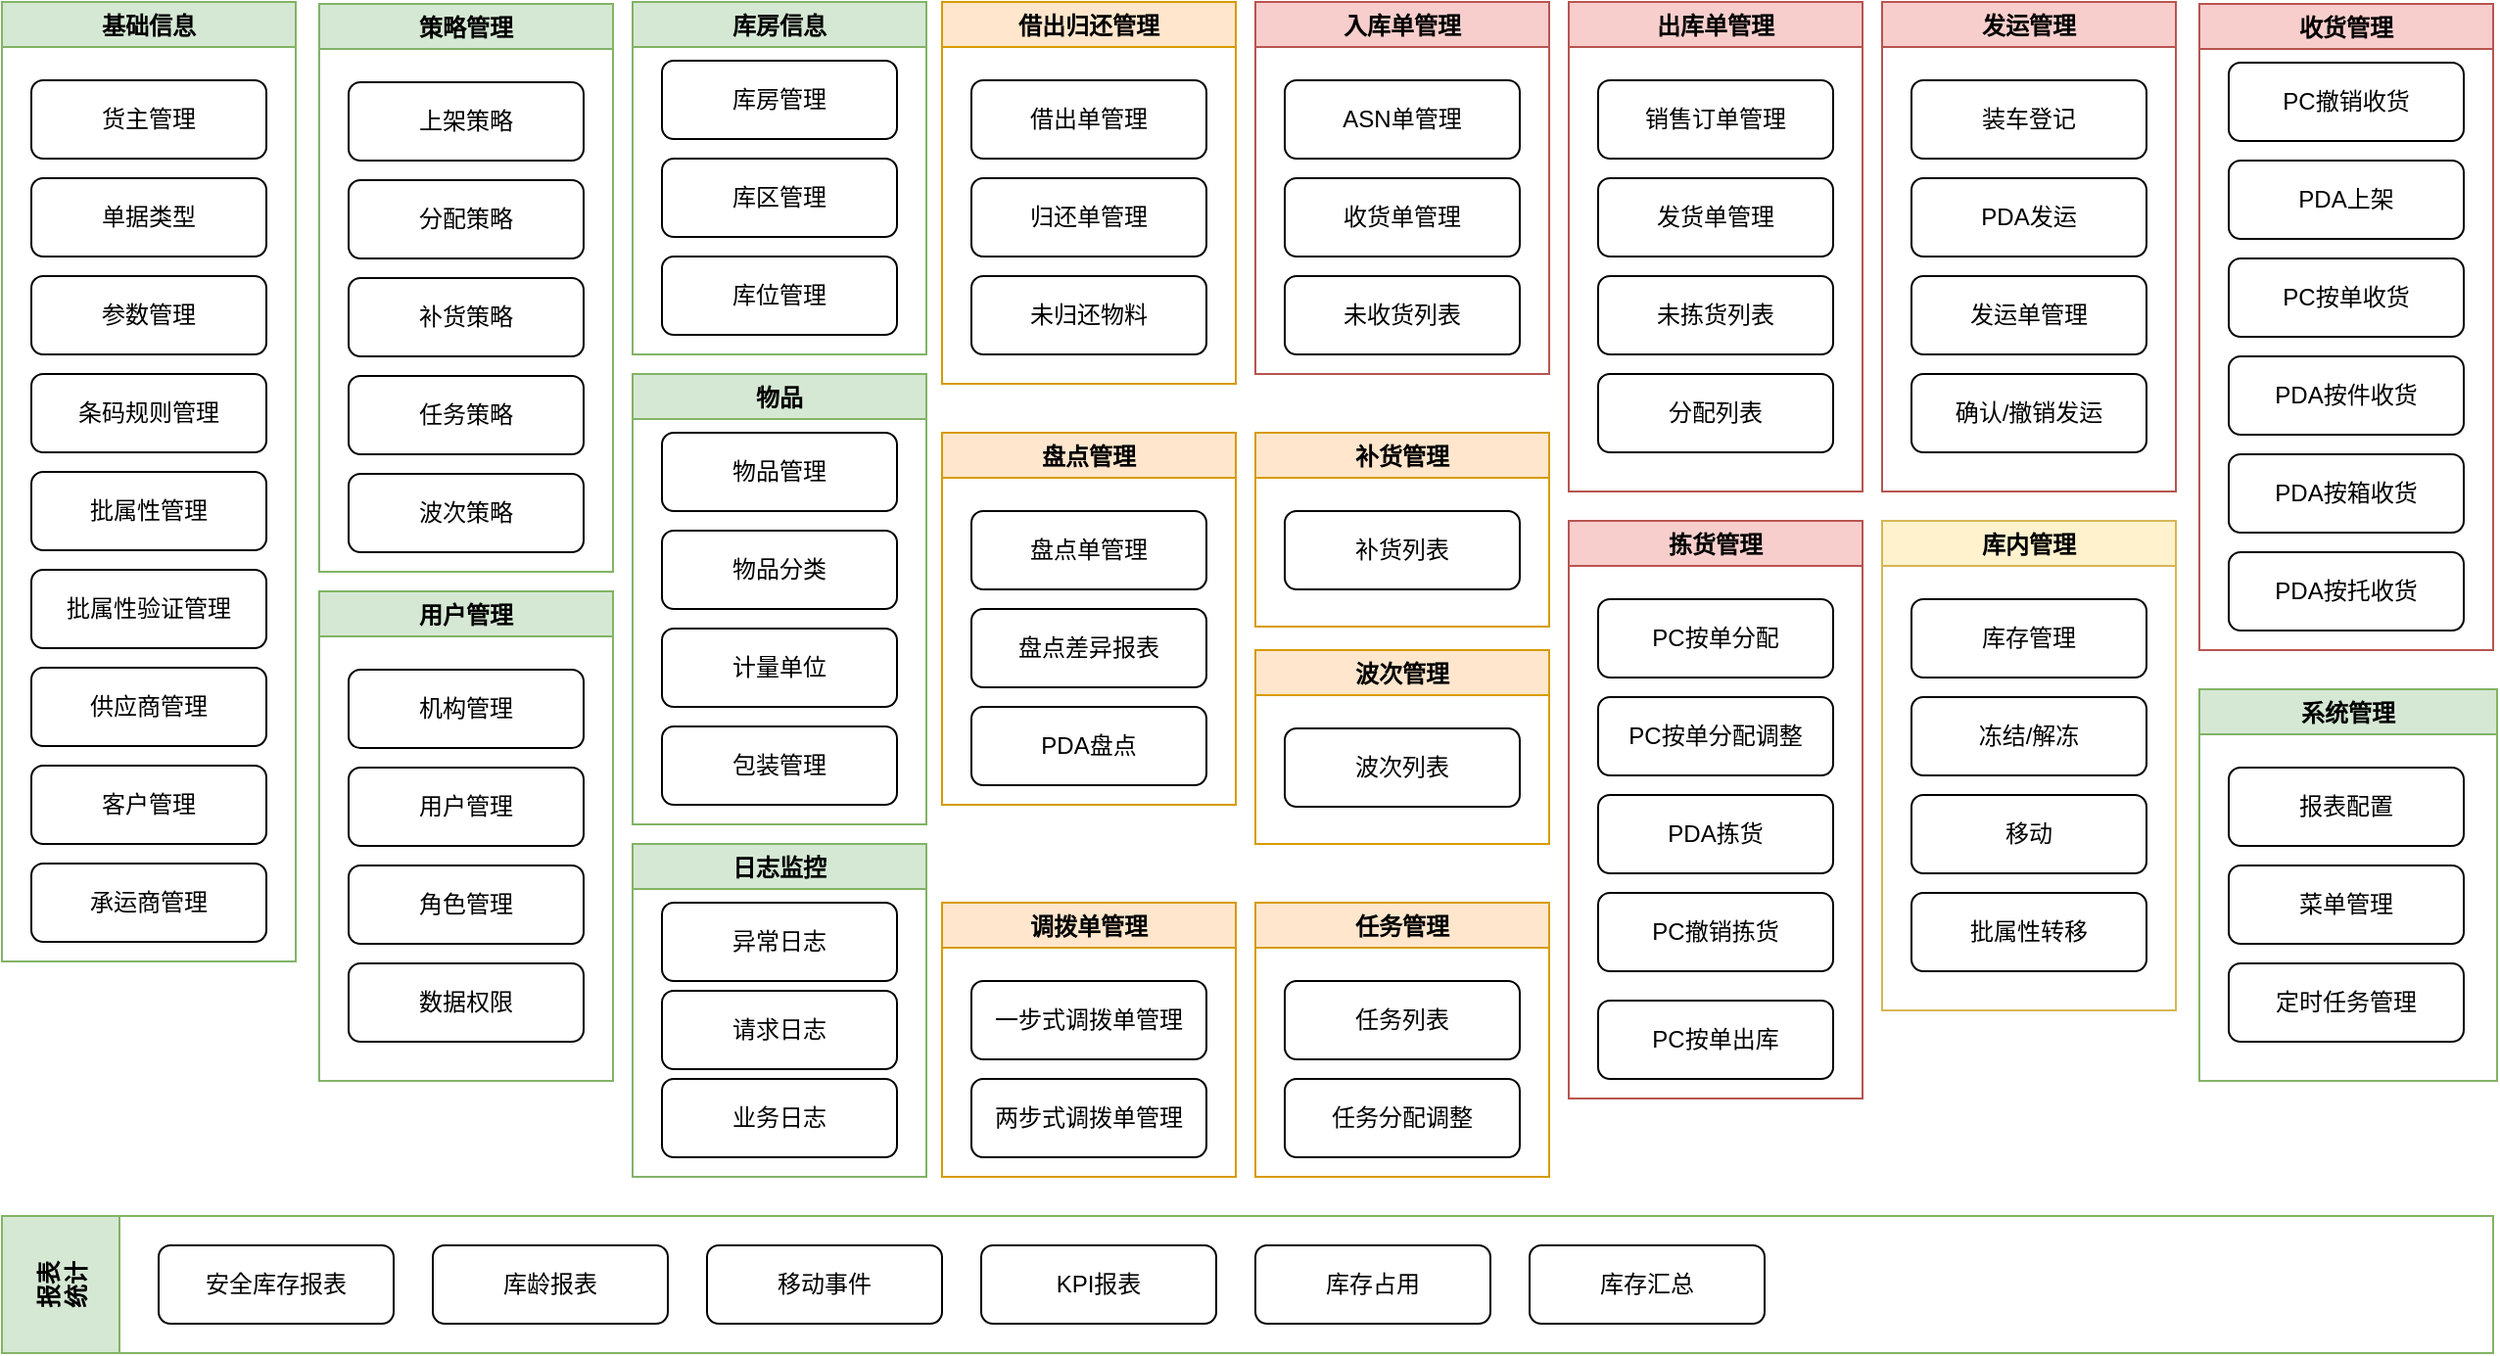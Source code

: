 <mxfile>
    <diagram id="s8lvzymr_ZeLJL17kS1v" name="第 1 页">
        <mxGraphModel dx="-93" dy="790" grid="1" gridSize="10" guides="1" tooltips="1" connect="1" arrows="1" fold="1" page="1" pageScale="1" pageWidth="1200" pageHeight="1600" math="0" shadow="0">
            <root>
                <mxCell id="0"/>
                <mxCell id="1" parent="0"/>
                <mxCell id="2" value="基础信息" style="swimlane;startSize=23;fillColor=#d5e8d4;strokeColor=#82b366;" vertex="1" parent="1">
                    <mxGeometry x="1278" y="160" width="150" height="490" as="geometry"/>
                </mxCell>
                <mxCell id="3" value="货主管理" style="rounded=1;whiteSpace=wrap;html=1;horizontal=1;align=center;verticalAlign=middle;" vertex="1" parent="2">
                    <mxGeometry x="15" y="40" width="120" height="40" as="geometry"/>
                </mxCell>
                <mxCell id="4" value="单据类型" style="rounded=1;whiteSpace=wrap;html=1;horizontal=1;align=center;verticalAlign=middle;" vertex="1" parent="2">
                    <mxGeometry x="15" y="90" width="120" height="40" as="geometry"/>
                </mxCell>
                <mxCell id="5" value="参数管理" style="rounded=1;whiteSpace=wrap;html=1;horizontal=1;align=center;verticalAlign=middle;" vertex="1" parent="2">
                    <mxGeometry x="15" y="140" width="120" height="40" as="geometry"/>
                </mxCell>
                <mxCell id="6" value="条码规则管理" style="rounded=1;whiteSpace=wrap;html=1;horizontal=1;align=center;verticalAlign=middle;" vertex="1" parent="2">
                    <mxGeometry x="15" y="190" width="120" height="40" as="geometry"/>
                </mxCell>
                <mxCell id="7" value="供应商管理" style="rounded=1;whiteSpace=wrap;html=1;horizontal=1;align=center;verticalAlign=middle;" vertex="1" parent="2">
                    <mxGeometry x="15" y="340" width="120" height="40" as="geometry"/>
                </mxCell>
                <mxCell id="8" value="批属性管理" style="rounded=1;whiteSpace=wrap;html=1;horizontal=1;align=center;verticalAlign=middle;" vertex="1" parent="2">
                    <mxGeometry x="15" y="240" width="120" height="40" as="geometry"/>
                </mxCell>
                <mxCell id="9" value="批属性验证管理" style="rounded=1;whiteSpace=wrap;html=1;horizontal=1;align=center;verticalAlign=middle;" vertex="1" parent="2">
                    <mxGeometry x="15" y="290" width="120" height="40" as="geometry"/>
                </mxCell>
                <mxCell id="10" value="客户管理" style="rounded=1;whiteSpace=wrap;html=1;horizontal=1;align=center;verticalAlign=middle;" vertex="1" parent="2">
                    <mxGeometry x="15" y="390" width="120" height="40" as="geometry"/>
                </mxCell>
                <mxCell id="11" value="承运商管理" style="rounded=1;whiteSpace=wrap;html=1;horizontal=1;align=center;verticalAlign=middle;" vertex="1" parent="2">
                    <mxGeometry x="15" y="440" width="120" height="40" as="geometry"/>
                </mxCell>
                <mxCell id="12" value="库房信息" style="swimlane;startSize=23;fillColor=#d5e8d4;strokeColor=#82b366;" vertex="1" parent="1">
                    <mxGeometry x="1600" y="160" width="150" height="180" as="geometry"/>
                </mxCell>
                <mxCell id="13" value="库房管理" style="rounded=1;whiteSpace=wrap;html=1;horizontal=1;align=center;verticalAlign=middle;" vertex="1" parent="12">
                    <mxGeometry x="15" y="30" width="120" height="40" as="geometry"/>
                </mxCell>
                <mxCell id="14" value="库区管理" style="rounded=1;whiteSpace=wrap;html=1;horizontal=1;align=center;verticalAlign=middle;" vertex="1" parent="12">
                    <mxGeometry x="15" y="80" width="120" height="40" as="geometry"/>
                </mxCell>
                <mxCell id="15" value="库位管理" style="rounded=1;whiteSpace=wrap;html=1;horizontal=1;align=center;verticalAlign=middle;" vertex="1" parent="12">
                    <mxGeometry x="15" y="130" width="120" height="40" as="geometry"/>
                </mxCell>
                <mxCell id="16" value="系统管理" style="swimlane;startSize=23;fillColor=#d5e8d4;strokeColor=#82b366;" vertex="1" parent="1">
                    <mxGeometry x="2400" y="511" width="152" height="200" as="geometry">
                        <mxRectangle x="1480" y="380" width="60" height="23" as="alternateBounds"/>
                    </mxGeometry>
                </mxCell>
                <mxCell id="17" value="报表配置" style="rounded=1;whiteSpace=wrap;html=1;horizontal=1;align=center;verticalAlign=middle;" vertex="1" parent="16">
                    <mxGeometry x="15" y="40" width="120" height="40" as="geometry"/>
                </mxCell>
                <mxCell id="18" value="菜单管理" style="rounded=1;whiteSpace=wrap;html=1;horizontal=1;align=center;verticalAlign=middle;" vertex="1" parent="16">
                    <mxGeometry x="15" y="90" width="120" height="40" as="geometry"/>
                </mxCell>
                <mxCell id="19" value="定时任务管理" style="rounded=1;whiteSpace=wrap;html=1;horizontal=1;align=center;verticalAlign=middle;" vertex="1" parent="16">
                    <mxGeometry x="15" y="140" width="120" height="40" as="geometry"/>
                </mxCell>
                <mxCell id="20" value="用户管理" style="swimlane;startSize=23;fillColor=#d5e8d4;strokeColor=#82b366;" vertex="1" parent="1">
                    <mxGeometry x="1440" y="461" width="150" height="250" as="geometry">
                        <mxRectangle x="1480" y="380" width="60" height="23" as="alternateBounds"/>
                    </mxGeometry>
                </mxCell>
                <mxCell id="21" value="机构管理" style="rounded=1;whiteSpace=wrap;html=1;horizontal=1;align=center;verticalAlign=middle;" vertex="1" parent="20">
                    <mxGeometry x="15" y="40" width="120" height="40" as="geometry"/>
                </mxCell>
                <mxCell id="22" value="用户管理" style="rounded=1;whiteSpace=wrap;html=1;horizontal=1;align=center;verticalAlign=middle;" vertex="1" parent="20">
                    <mxGeometry x="15" y="90" width="120" height="40" as="geometry"/>
                </mxCell>
                <mxCell id="23" value="角色管理" style="rounded=1;whiteSpace=wrap;html=1;horizontal=1;align=center;verticalAlign=middle;" vertex="1" parent="20">
                    <mxGeometry x="15" y="140" width="120" height="40" as="geometry"/>
                </mxCell>
                <mxCell id="24" value="数据权限" style="rounded=1;whiteSpace=wrap;html=1;horizontal=1;align=center;verticalAlign=middle;" vertex="1" parent="20">
                    <mxGeometry x="15" y="190" width="120" height="40" as="geometry"/>
                </mxCell>
                <mxCell id="25" value="物品" style="swimlane;startSize=23;fillColor=#d5e8d4;strokeColor=#82b366;" vertex="1" parent="1">
                    <mxGeometry x="1600" y="350" width="150" height="230" as="geometry">
                        <mxRectangle x="1480" y="380" width="60" height="23" as="alternateBounds"/>
                    </mxGeometry>
                </mxCell>
                <mxCell id="26" value="物品管理" style="rounded=1;whiteSpace=wrap;html=1;horizontal=1;align=center;verticalAlign=middle;" vertex="1" parent="25">
                    <mxGeometry x="15" y="30" width="120" height="40" as="geometry"/>
                </mxCell>
                <mxCell id="27" value="物品分类" style="rounded=1;whiteSpace=wrap;html=1;horizontal=1;align=center;verticalAlign=middle;" vertex="1" parent="25">
                    <mxGeometry x="15" y="80" width="120" height="40" as="geometry"/>
                </mxCell>
                <mxCell id="28" value="计量单位" style="rounded=1;whiteSpace=wrap;html=1;horizontal=1;align=center;verticalAlign=middle;" vertex="1" parent="25">
                    <mxGeometry x="15" y="130" width="120" height="40" as="geometry"/>
                </mxCell>
                <mxCell id="29" value="包装管理" style="rounded=1;whiteSpace=wrap;html=1;horizontal=1;align=center;verticalAlign=middle;" vertex="1" parent="25">
                    <mxGeometry x="15" y="180" width="120" height="40" as="geometry"/>
                </mxCell>
                <mxCell id="30" value="日志监控" style="swimlane;startSize=23;fillColor=#d5e8d4;strokeColor=#82b366;" vertex="1" parent="1">
                    <mxGeometry x="1600" y="590" width="150" height="170" as="geometry">
                        <mxRectangle x="1438" y="590" width="60" height="23" as="alternateBounds"/>
                    </mxGeometry>
                </mxCell>
                <mxCell id="31" value="异常日志" style="rounded=1;whiteSpace=wrap;html=1;horizontal=1;align=center;verticalAlign=middle;" vertex="1" parent="30">
                    <mxGeometry x="15" y="30" width="120" height="40" as="geometry"/>
                </mxCell>
                <mxCell id="32" value="请求日志" style="rounded=1;whiteSpace=wrap;html=1;horizontal=1;align=center;verticalAlign=middle;" vertex="1" parent="30">
                    <mxGeometry x="15" y="75" width="120" height="40" as="geometry"/>
                </mxCell>
                <mxCell id="33" value="业务日志" style="rounded=1;whiteSpace=wrap;html=1;horizontal=1;align=center;verticalAlign=middle;" vertex="1" parent="30">
                    <mxGeometry x="15" y="120" width="120" height="40" as="geometry"/>
                </mxCell>
                <mxCell id="34" value="入库单管理" style="swimlane;startSize=23;fillColor=#f8cecc;strokeColor=#b85450;" vertex="1" parent="1">
                    <mxGeometry x="1918" y="160" width="150" height="190" as="geometry">
                        <mxRectangle x="1480" y="380" width="60" height="23" as="alternateBounds"/>
                    </mxGeometry>
                </mxCell>
                <mxCell id="35" value="ASN单管理" style="rounded=1;whiteSpace=wrap;html=1;horizontal=1;align=center;verticalAlign=middle;" vertex="1" parent="34">
                    <mxGeometry x="15" y="40" width="120" height="40" as="geometry"/>
                </mxCell>
                <mxCell id="36" value="收货单管理" style="rounded=1;whiteSpace=wrap;html=1;horizontal=1;align=center;verticalAlign=middle;" vertex="1" parent="34">
                    <mxGeometry x="15" y="90" width="120" height="40" as="geometry"/>
                </mxCell>
                <mxCell id="37" value="未收货列表" style="rounded=1;whiteSpace=wrap;html=1;horizontal=1;align=center;verticalAlign=middle;" vertex="1" parent="34">
                    <mxGeometry x="15" y="140" width="120" height="40" as="geometry"/>
                </mxCell>
                <mxCell id="38" value="收货管理" style="swimlane;startSize=23;fillColor=#f8cecc;strokeColor=#b85450;" vertex="1" parent="1">
                    <mxGeometry x="2400" y="161" width="150" height="330" as="geometry">
                        <mxRectangle x="1480" y="380" width="60" height="23" as="alternateBounds"/>
                    </mxGeometry>
                </mxCell>
                <mxCell id="39" value="PDA按件收货" style="rounded=1;whiteSpace=wrap;html=1;horizontal=1;align=center;verticalAlign=middle;" vertex="1" parent="38">
                    <mxGeometry x="15" y="180" width="120" height="40" as="geometry"/>
                </mxCell>
                <mxCell id="40" value="PC撤销收货" style="rounded=1;whiteSpace=wrap;html=1;horizontal=1;align=center;verticalAlign=middle;" vertex="1" parent="38">
                    <mxGeometry x="15" y="30" width="120" height="40" as="geometry"/>
                </mxCell>
                <mxCell id="41" value="PDA上架" style="rounded=1;whiteSpace=wrap;html=1;horizontal=1;align=center;verticalAlign=middle;" vertex="1" parent="38">
                    <mxGeometry x="15" y="80" width="120" height="40" as="geometry"/>
                </mxCell>
                <mxCell id="42" value="PC按单收货" style="rounded=1;whiteSpace=wrap;html=1;horizontal=1;align=center;verticalAlign=middle;" vertex="1" parent="38">
                    <mxGeometry x="15" y="130" width="120" height="40" as="geometry"/>
                </mxCell>
                <mxCell id="43" value="PDA按箱收货" style="rounded=1;whiteSpace=wrap;html=1;horizontal=1;align=center;verticalAlign=middle;" vertex="1" parent="38">
                    <mxGeometry x="15" y="230" width="120" height="40" as="geometry"/>
                </mxCell>
                <mxCell id="44" value="PDA按托收货" style="rounded=1;whiteSpace=wrap;html=1;horizontal=1;align=center;verticalAlign=middle;" vertex="1" parent="38">
                    <mxGeometry x="15" y="280" width="120" height="40" as="geometry"/>
                </mxCell>
                <mxCell id="45" value="出库单管理" style="swimlane;startSize=23;fillColor=#f8cecc;strokeColor=#b85450;" vertex="1" parent="1">
                    <mxGeometry x="2078" y="160" width="150" height="250" as="geometry">
                        <mxRectangle x="1480" y="380" width="60" height="23" as="alternateBounds"/>
                    </mxGeometry>
                </mxCell>
                <mxCell id="46" value="销售订单管理" style="rounded=1;whiteSpace=wrap;html=1;horizontal=1;align=center;verticalAlign=middle;" vertex="1" parent="45">
                    <mxGeometry x="15" y="40" width="120" height="40" as="geometry"/>
                </mxCell>
                <mxCell id="47" value="发货单管理" style="rounded=1;whiteSpace=wrap;html=1;horizontal=1;align=center;verticalAlign=middle;" vertex="1" parent="45">
                    <mxGeometry x="15" y="90" width="120" height="40" as="geometry"/>
                </mxCell>
                <mxCell id="48" value="未拣货列表" style="rounded=1;whiteSpace=wrap;html=1;horizontal=1;align=center;verticalAlign=middle;" vertex="1" parent="45">
                    <mxGeometry x="15" y="140" width="120" height="40" as="geometry"/>
                </mxCell>
                <mxCell id="49" value="分配列表" style="rounded=1;whiteSpace=wrap;html=1;horizontal=1;align=center;verticalAlign=middle;" vertex="1" parent="45">
                    <mxGeometry x="15" y="190" width="120" height="40" as="geometry"/>
                </mxCell>
                <mxCell id="50" value="拣货管理" style="swimlane;startSize=23;fillColor=#f8cecc;strokeColor=#b85450;" vertex="1" parent="1">
                    <mxGeometry x="2078" y="425" width="150" height="295" as="geometry">
                        <mxRectangle x="1480" y="380" width="60" height="23" as="alternateBounds"/>
                    </mxGeometry>
                </mxCell>
                <mxCell id="51" value="PC按单分配" style="rounded=1;whiteSpace=wrap;html=1;horizontal=1;align=center;verticalAlign=middle;" vertex="1" parent="50">
                    <mxGeometry x="15" y="40" width="120" height="40" as="geometry"/>
                </mxCell>
                <mxCell id="52" value="PC按单分配调整" style="rounded=1;whiteSpace=wrap;html=1;horizontal=1;align=center;verticalAlign=middle;" vertex="1" parent="50">
                    <mxGeometry x="15" y="90" width="120" height="40" as="geometry"/>
                </mxCell>
                <mxCell id="53" value="PDA拣货" style="rounded=1;whiteSpace=wrap;html=1;horizontal=1;align=center;verticalAlign=middle;" vertex="1" parent="50">
                    <mxGeometry x="15" y="140" width="120" height="40" as="geometry"/>
                </mxCell>
                <mxCell id="54" value="PC撤销拣货" style="rounded=1;whiteSpace=wrap;html=1;horizontal=1;align=center;verticalAlign=middle;" vertex="1" parent="50">
                    <mxGeometry x="15" y="190" width="120" height="40" as="geometry"/>
                </mxCell>
                <mxCell id="55" value="PC按单出库" style="rounded=1;whiteSpace=wrap;html=1;horizontal=1;align=center;verticalAlign=middle;" vertex="1" parent="50">
                    <mxGeometry x="15" y="245" width="120" height="40" as="geometry"/>
                </mxCell>
                <mxCell id="56" value="发运管理" style="swimlane;startSize=23;fillColor=#f8cecc;strokeColor=#b85450;" vertex="1" parent="1">
                    <mxGeometry x="2238" y="160" width="150" height="250" as="geometry">
                        <mxRectangle x="1480" y="380" width="60" height="23" as="alternateBounds"/>
                    </mxGeometry>
                </mxCell>
                <mxCell id="57" value="装车登记" style="rounded=1;whiteSpace=wrap;html=1;horizontal=1;align=center;verticalAlign=middle;" vertex="1" parent="56">
                    <mxGeometry x="15" y="40" width="120" height="40" as="geometry"/>
                </mxCell>
                <mxCell id="58" value="PDA发运" style="rounded=1;whiteSpace=wrap;html=1;horizontal=1;align=center;verticalAlign=middle;" vertex="1" parent="56">
                    <mxGeometry x="15" y="90" width="120" height="40" as="geometry"/>
                </mxCell>
                <mxCell id="59" value="发运单管理" style="rounded=1;whiteSpace=wrap;html=1;horizontal=1;align=center;verticalAlign=middle;" vertex="1" parent="56">
                    <mxGeometry x="15" y="140" width="120" height="40" as="geometry"/>
                </mxCell>
                <mxCell id="60" value="确认/撤销发运" style="rounded=1;whiteSpace=wrap;html=1;horizontal=1;align=center;verticalAlign=middle;" vertex="1" parent="56">
                    <mxGeometry x="15" y="190" width="120" height="40" as="geometry"/>
                </mxCell>
                <mxCell id="61" value="盘点管理" style="swimlane;startSize=23;fillColor=#ffe6cc;strokeColor=#d79b00;" vertex="1" parent="1">
                    <mxGeometry x="1758" y="380" width="150" height="190" as="geometry">
                        <mxRectangle x="1480" y="380" width="60" height="23" as="alternateBounds"/>
                    </mxGeometry>
                </mxCell>
                <mxCell id="62" value="盘点单管理" style="rounded=1;whiteSpace=wrap;html=1;horizontal=1;align=center;verticalAlign=middle;" vertex="1" parent="61">
                    <mxGeometry x="15" y="40" width="120" height="40" as="geometry"/>
                </mxCell>
                <mxCell id="63" value="盘点差异报表" style="rounded=1;whiteSpace=wrap;html=1;horizontal=1;align=center;verticalAlign=middle;" vertex="1" parent="61">
                    <mxGeometry x="15" y="90" width="120" height="40" as="geometry"/>
                </mxCell>
                <mxCell id="64" value="PDA盘点" style="rounded=1;whiteSpace=wrap;html=1;horizontal=1;align=center;verticalAlign=middle;" vertex="1" parent="61">
                    <mxGeometry x="15" y="140" width="120" height="40" as="geometry"/>
                </mxCell>
                <mxCell id="65" value="库内管理" style="swimlane;startSize=23;fillColor=#fff2cc;strokeColor=#d6b656;" vertex="1" parent="1">
                    <mxGeometry x="2238" y="425" width="150" height="250" as="geometry">
                        <mxRectangle x="1480" y="380" width="60" height="23" as="alternateBounds"/>
                    </mxGeometry>
                </mxCell>
                <mxCell id="66" value="库存管理" style="rounded=1;whiteSpace=wrap;html=1;horizontal=1;align=center;verticalAlign=middle;" vertex="1" parent="65">
                    <mxGeometry x="15" y="40" width="120" height="40" as="geometry"/>
                </mxCell>
                <mxCell id="67" value="冻结/解冻" style="rounded=1;whiteSpace=wrap;html=1;horizontal=1;align=center;verticalAlign=middle;" vertex="1" parent="65">
                    <mxGeometry x="15" y="90" width="120" height="40" as="geometry"/>
                </mxCell>
                <mxCell id="68" value="移动" style="rounded=1;whiteSpace=wrap;html=1;horizontal=1;align=center;verticalAlign=middle;" vertex="1" parent="65">
                    <mxGeometry x="15" y="140" width="120" height="40" as="geometry"/>
                </mxCell>
                <mxCell id="69" value="批属性转移" style="rounded=1;whiteSpace=wrap;html=1;horizontal=1;align=center;verticalAlign=middle;" vertex="1" parent="65">
                    <mxGeometry x="15" y="190" width="120" height="40" as="geometry"/>
                </mxCell>
                <mxCell id="70" value="任务管理" style="swimlane;startSize=23;fillColor=#ffe6cc;strokeColor=#d79b00;" vertex="1" parent="1">
                    <mxGeometry x="1918" y="620" width="150" height="140" as="geometry">
                        <mxRectangle x="1480" y="380" width="60" height="23" as="alternateBounds"/>
                    </mxGeometry>
                </mxCell>
                <mxCell id="71" value="任务列表" style="rounded=1;whiteSpace=wrap;html=1;horizontal=1;align=center;verticalAlign=middle;" vertex="1" parent="70">
                    <mxGeometry x="15" y="40" width="120" height="40" as="geometry"/>
                </mxCell>
                <mxCell id="72" value="任务分配调整" style="rounded=1;whiteSpace=wrap;html=1;horizontal=1;align=center;verticalAlign=middle;" vertex="1" parent="70">
                    <mxGeometry x="15" y="90" width="120" height="40" as="geometry"/>
                </mxCell>
                <mxCell id="73" value="策略管理" style="swimlane;startSize=23;fillColor=#d5e8d4;strokeColor=#82b366;" vertex="1" parent="1">
                    <mxGeometry x="1440" y="161" width="150" height="290" as="geometry">
                        <mxRectangle x="1480" y="380" width="60" height="23" as="alternateBounds"/>
                    </mxGeometry>
                </mxCell>
                <mxCell id="74" value="上架策略" style="rounded=1;whiteSpace=wrap;html=1;horizontal=1;align=center;verticalAlign=middle;" vertex="1" parent="73">
                    <mxGeometry x="15" y="40" width="120" height="40" as="geometry"/>
                </mxCell>
                <mxCell id="75" value="分配策略" style="rounded=1;whiteSpace=wrap;html=1;horizontal=1;align=center;verticalAlign=middle;" vertex="1" parent="73">
                    <mxGeometry x="15" y="90" width="120" height="40" as="geometry"/>
                </mxCell>
                <mxCell id="76" value="补货策略" style="rounded=1;whiteSpace=wrap;html=1;horizontal=1;align=center;verticalAlign=middle;" vertex="1" parent="73">
                    <mxGeometry x="15" y="140" width="120" height="40" as="geometry"/>
                </mxCell>
                <mxCell id="77" value="任务策略" style="rounded=1;whiteSpace=wrap;html=1;horizontal=1;align=center;verticalAlign=middle;" vertex="1" parent="73">
                    <mxGeometry x="15" y="190" width="120" height="40" as="geometry"/>
                </mxCell>
                <mxCell id="78" value="波次策略" style="rounded=1;whiteSpace=wrap;html=1;horizontal=1;align=center;verticalAlign=middle;" vertex="1" parent="73">
                    <mxGeometry x="15" y="240" width="120" height="40" as="geometry"/>
                </mxCell>
                <mxCell id="79" value="借出归还管理" style="swimlane;startSize=23;fillColor=#ffe6cc;strokeColor=#d79b00;" vertex="1" parent="1">
                    <mxGeometry x="1758" y="160" width="150" height="195" as="geometry">
                        <mxRectangle x="1480" y="380" width="60" height="23" as="alternateBounds"/>
                    </mxGeometry>
                </mxCell>
                <mxCell id="80" value="借出单管理" style="rounded=1;whiteSpace=wrap;html=1;horizontal=1;align=center;verticalAlign=middle;" vertex="1" parent="79">
                    <mxGeometry x="15" y="40" width="120" height="40" as="geometry"/>
                </mxCell>
                <mxCell id="81" value="归还单管理" style="rounded=1;whiteSpace=wrap;html=1;horizontal=1;align=center;verticalAlign=middle;" vertex="1" parent="79">
                    <mxGeometry x="15" y="90" width="120" height="40" as="geometry"/>
                </mxCell>
                <mxCell id="82" value="未归还物料" style="rounded=1;whiteSpace=wrap;html=1;horizontal=1;align=center;verticalAlign=middle;" vertex="1" parent="79">
                    <mxGeometry x="15" y="140" width="120" height="40" as="geometry"/>
                </mxCell>
                <mxCell id="83" value="调拨单管理" style="swimlane;startSize=23;fillColor=#ffe6cc;strokeColor=#d79b00;" vertex="1" parent="1">
                    <mxGeometry x="1758" y="620" width="150" height="140" as="geometry">
                        <mxRectangle x="1480" y="380" width="60" height="23" as="alternateBounds"/>
                    </mxGeometry>
                </mxCell>
                <mxCell id="84" value="一步式调拨单管理" style="rounded=1;whiteSpace=wrap;html=1;horizontal=1;align=center;verticalAlign=middle;" vertex="1" parent="83">
                    <mxGeometry x="15" y="40" width="120" height="40" as="geometry"/>
                </mxCell>
                <mxCell id="85" value="两步式调拨单管理" style="rounded=1;whiteSpace=wrap;html=1;horizontal=1;align=center;verticalAlign=middle;" vertex="1" parent="83">
                    <mxGeometry x="15" y="90" width="120" height="40" as="geometry"/>
                </mxCell>
                <mxCell id="86" value="报表&#10;统计" style="swimlane;horizontal=0;startSize=60;fillColor=#d5e8d4;strokeColor=#82b366;" vertex="1" parent="1">
                    <mxGeometry x="1278" y="780" width="1272" height="70" as="geometry"/>
                </mxCell>
                <mxCell id="87" value="库龄报表" style="rounded=1;whiteSpace=wrap;html=1;horizontal=1;align=center;verticalAlign=middle;" vertex="1" parent="86">
                    <mxGeometry x="220" y="15" width="120" height="40" as="geometry"/>
                </mxCell>
                <mxCell id="88" value="安全库存报表" style="rounded=1;whiteSpace=wrap;html=1;horizontal=1;align=center;verticalAlign=middle;" vertex="1" parent="86">
                    <mxGeometry x="80" y="15" width="120" height="40" as="geometry"/>
                </mxCell>
                <mxCell id="89" value="移动事件" style="rounded=1;whiteSpace=wrap;html=1;horizontal=1;align=center;verticalAlign=middle;" vertex="1" parent="86">
                    <mxGeometry x="360" y="15" width="120" height="40" as="geometry"/>
                </mxCell>
                <mxCell id="90" value="KPI报表" style="rounded=1;whiteSpace=wrap;html=1;horizontal=1;align=center;verticalAlign=middle;" vertex="1" parent="86">
                    <mxGeometry x="500" y="15" width="120" height="40" as="geometry"/>
                </mxCell>
                <mxCell id="91" value="库存占用" style="rounded=1;whiteSpace=wrap;html=1;horizontal=1;align=center;verticalAlign=middle;" vertex="1" parent="86">
                    <mxGeometry x="640" y="15" width="120" height="40" as="geometry"/>
                </mxCell>
                <mxCell id="92" value="库存汇总" style="rounded=1;whiteSpace=wrap;html=1;horizontal=1;align=center;verticalAlign=middle;" vertex="1" parent="86">
                    <mxGeometry x="780" y="15" width="120" height="40" as="geometry"/>
                </mxCell>
                <mxCell id="93" value="补货管理" style="swimlane;startSize=23;fillColor=#ffe6cc;strokeColor=#d79b00;" vertex="1" parent="1">
                    <mxGeometry x="1918" y="380" width="150" height="99" as="geometry">
                        <mxRectangle x="1480" y="380" width="60" height="23" as="alternateBounds"/>
                    </mxGeometry>
                </mxCell>
                <mxCell id="94" value="补货列表" style="rounded=1;whiteSpace=wrap;html=1;horizontal=1;align=center;verticalAlign=middle;" vertex="1" parent="93">
                    <mxGeometry x="15" y="40" width="120" height="40" as="geometry"/>
                </mxCell>
                <mxCell id="95" value="波次管理" style="swimlane;startSize=23;fillColor=#ffe6cc;strokeColor=#d79b00;" vertex="1" parent="1">
                    <mxGeometry x="1918" y="491" width="150" height="99" as="geometry">
                        <mxRectangle x="1480" y="380" width="60" height="23" as="alternateBounds"/>
                    </mxGeometry>
                </mxCell>
                <mxCell id="96" value="波次列表" style="rounded=1;whiteSpace=wrap;html=1;horizontal=1;align=center;verticalAlign=middle;" vertex="1" parent="95">
                    <mxGeometry x="15" y="40" width="120" height="40" as="geometry"/>
                </mxCell>
            </root>
        </mxGraphModel>
    </diagram>
</mxfile>